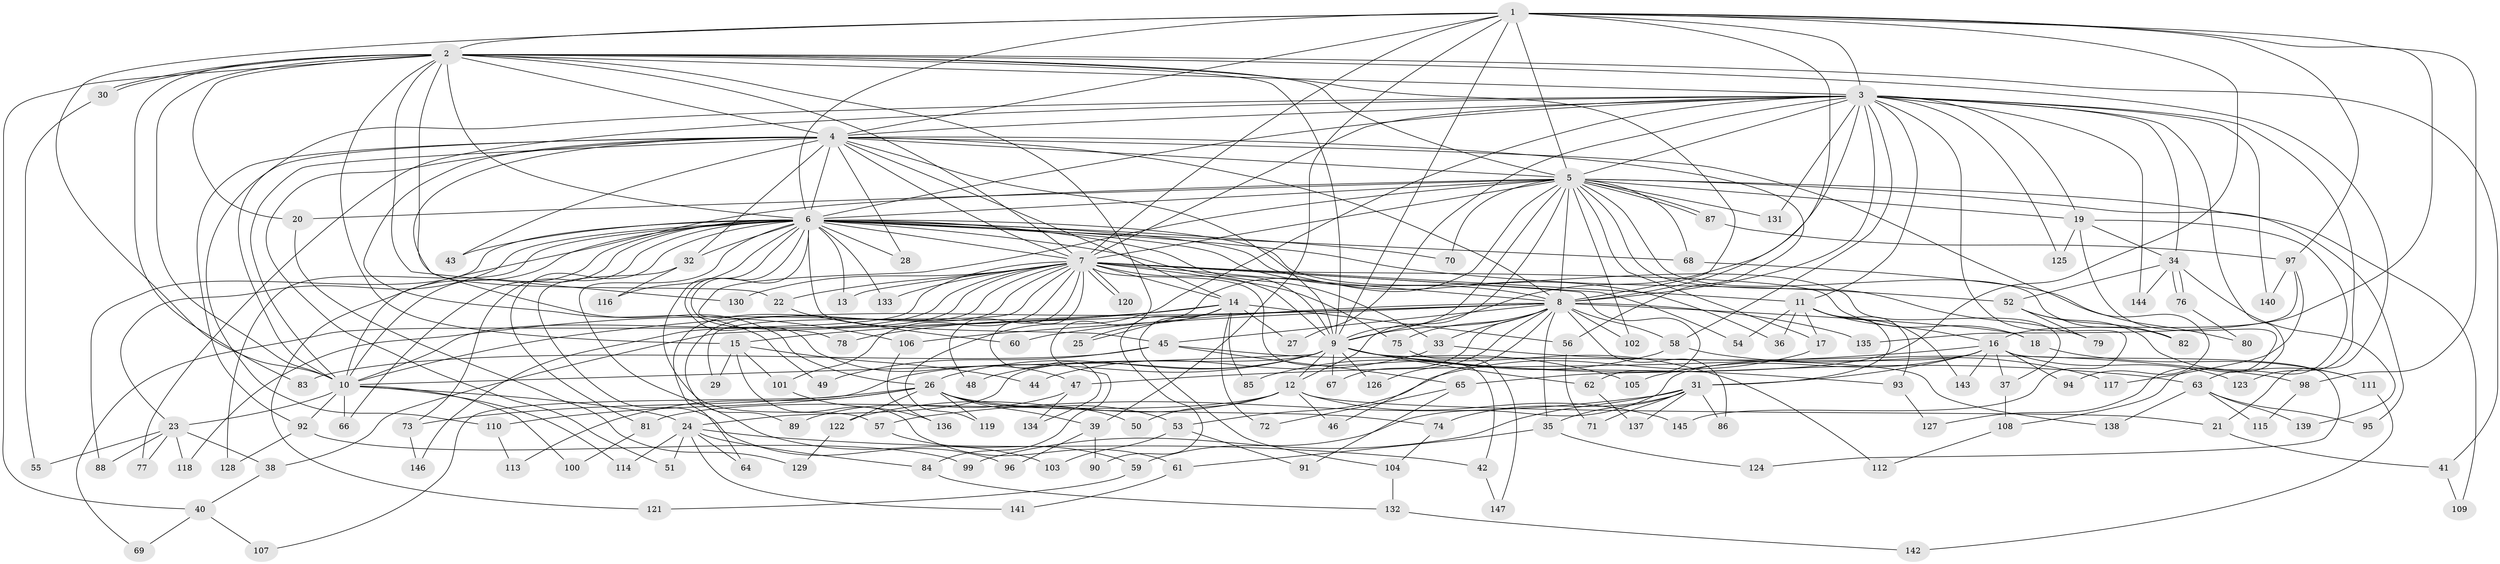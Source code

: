 // Generated by graph-tools (version 1.1) at 2025/49/03/09/25 03:49:44]
// undirected, 147 vertices, 319 edges
graph export_dot {
graph [start="1"]
  node [color=gray90,style=filled];
  1;
  2;
  3;
  4;
  5;
  6;
  7;
  8;
  9;
  10;
  11;
  12;
  13;
  14;
  15;
  16;
  17;
  18;
  19;
  20;
  21;
  22;
  23;
  24;
  25;
  26;
  27;
  28;
  29;
  30;
  31;
  32;
  33;
  34;
  35;
  36;
  37;
  38;
  39;
  40;
  41;
  42;
  43;
  44;
  45;
  46;
  47;
  48;
  49;
  50;
  51;
  52;
  53;
  54;
  55;
  56;
  57;
  58;
  59;
  60;
  61;
  62;
  63;
  64;
  65;
  66;
  67;
  68;
  69;
  70;
  71;
  72;
  73;
  74;
  75;
  76;
  77;
  78;
  79;
  80;
  81;
  82;
  83;
  84;
  85;
  86;
  87;
  88;
  89;
  90;
  91;
  92;
  93;
  94;
  95;
  96;
  97;
  98;
  99;
  100;
  101;
  102;
  103;
  104;
  105;
  106;
  107;
  108;
  109;
  110;
  111;
  112;
  113;
  114;
  115;
  116;
  117;
  118;
  119;
  120;
  121;
  122;
  123;
  124;
  125;
  126;
  127;
  128;
  129;
  130;
  131;
  132;
  133;
  134;
  135;
  136;
  137;
  138;
  139;
  140;
  141;
  142;
  143;
  144;
  145;
  146;
  147;
  1 -- 2;
  1 -- 3;
  1 -- 4;
  1 -- 5;
  1 -- 6;
  1 -- 7;
  1 -- 8;
  1 -- 9;
  1 -- 10;
  1 -- 16;
  1 -- 39;
  1 -- 65;
  1 -- 97;
  1 -- 98;
  2 -- 3;
  2 -- 4;
  2 -- 5;
  2 -- 6;
  2 -- 7;
  2 -- 8;
  2 -- 9;
  2 -- 10;
  2 -- 15;
  2 -- 20;
  2 -- 21;
  2 -- 22;
  2 -- 30;
  2 -- 30;
  2 -- 40;
  2 -- 41;
  2 -- 83;
  2 -- 84;
  2 -- 130;
  3 -- 4;
  3 -- 5;
  3 -- 6;
  3 -- 7;
  3 -- 8;
  3 -- 9;
  3 -- 10;
  3 -- 11;
  3 -- 19;
  3 -- 27;
  3 -- 34;
  3 -- 58;
  3 -- 77;
  3 -- 108;
  3 -- 119;
  3 -- 123;
  3 -- 125;
  3 -- 131;
  3 -- 140;
  3 -- 144;
  3 -- 145;
  4 -- 5;
  4 -- 6;
  4 -- 7;
  4 -- 8;
  4 -- 9;
  4 -- 10;
  4 -- 14;
  4 -- 26;
  4 -- 28;
  4 -- 32;
  4 -- 43;
  4 -- 49;
  4 -- 51;
  4 -- 56;
  4 -- 92;
  4 -- 94;
  4 -- 110;
  5 -- 6;
  5 -- 7;
  5 -- 8;
  5 -- 9;
  5 -- 10;
  5 -- 12;
  5 -- 17;
  5 -- 19;
  5 -- 20;
  5 -- 25;
  5 -- 68;
  5 -- 70;
  5 -- 79;
  5 -- 82;
  5 -- 87;
  5 -- 87;
  5 -- 95;
  5 -- 102;
  5 -- 106;
  5 -- 109;
  5 -- 131;
  6 -- 7;
  6 -- 8;
  6 -- 9;
  6 -- 10;
  6 -- 13;
  6 -- 23;
  6 -- 28;
  6 -- 32;
  6 -- 33;
  6 -- 36;
  6 -- 37;
  6 -- 43;
  6 -- 45;
  6 -- 47;
  6 -- 52;
  6 -- 57;
  6 -- 66;
  6 -- 68;
  6 -- 70;
  6 -- 73;
  6 -- 78;
  6 -- 81;
  6 -- 88;
  6 -- 103;
  6 -- 116;
  6 -- 121;
  6 -- 128;
  6 -- 133;
  7 -- 8;
  7 -- 9;
  7 -- 10;
  7 -- 11;
  7 -- 13;
  7 -- 14;
  7 -- 18;
  7 -- 22;
  7 -- 29;
  7 -- 42;
  7 -- 48;
  7 -- 54;
  7 -- 62;
  7 -- 64;
  7 -- 69;
  7 -- 75;
  7 -- 89;
  7 -- 101;
  7 -- 120;
  7 -- 120;
  7 -- 130;
  7 -- 133;
  7 -- 134;
  7 -- 146;
  8 -- 9;
  8 -- 10;
  8 -- 18;
  8 -- 33;
  8 -- 35;
  8 -- 38;
  8 -- 45;
  8 -- 46;
  8 -- 58;
  8 -- 60;
  8 -- 67;
  8 -- 75;
  8 -- 86;
  8 -- 102;
  8 -- 106;
  8 -- 126;
  8 -- 135;
  9 -- 10;
  9 -- 12;
  9 -- 24;
  9 -- 26;
  9 -- 48;
  9 -- 62;
  9 -- 63;
  9 -- 67;
  9 -- 93;
  9 -- 107;
  9 -- 112;
  9 -- 126;
  9 -- 138;
  10 -- 23;
  10 -- 24;
  10 -- 66;
  10 -- 92;
  10 -- 100;
  10 -- 114;
  11 -- 16;
  11 -- 17;
  11 -- 31;
  11 -- 36;
  11 -- 54;
  11 -- 93;
  11 -- 143;
  12 -- 21;
  12 -- 46;
  12 -- 50;
  12 -- 81;
  12 -- 122;
  12 -- 145;
  14 -- 15;
  14 -- 25;
  14 -- 27;
  14 -- 56;
  14 -- 72;
  14 -- 78;
  14 -- 85;
  14 -- 90;
  14 -- 104;
  14 -- 118;
  15 -- 29;
  15 -- 44;
  15 -- 61;
  15 -- 101;
  16 -- 31;
  16 -- 37;
  16 -- 47;
  16 -- 59;
  16 -- 94;
  16 -- 105;
  16 -- 123;
  16 -- 124;
  16 -- 143;
  17 -- 53;
  18 -- 111;
  19 -- 34;
  19 -- 63;
  19 -- 125;
  19 -- 127;
  20 -- 129;
  21 -- 41;
  22 -- 60;
  23 -- 38;
  23 -- 55;
  23 -- 77;
  23 -- 88;
  23 -- 118;
  24 -- 42;
  24 -- 51;
  24 -- 64;
  24 -- 84;
  24 -- 114;
  24 -- 141;
  26 -- 39;
  26 -- 50;
  26 -- 53;
  26 -- 73;
  26 -- 74;
  26 -- 110;
  26 -- 113;
  26 -- 119;
  26 -- 122;
  30 -- 55;
  31 -- 35;
  31 -- 57;
  31 -- 71;
  31 -- 74;
  31 -- 86;
  31 -- 99;
  31 -- 137;
  32 -- 96;
  32 -- 116;
  33 -- 44;
  33 -- 98;
  34 -- 52;
  34 -- 76;
  34 -- 76;
  34 -- 139;
  34 -- 144;
  35 -- 61;
  35 -- 124;
  37 -- 108;
  38 -- 40;
  39 -- 90;
  39 -- 96;
  40 -- 69;
  40 -- 107;
  41 -- 109;
  42 -- 147;
  45 -- 49;
  45 -- 65;
  45 -- 83;
  45 -- 105;
  47 -- 89;
  47 -- 134;
  52 -- 79;
  52 -- 82;
  52 -- 111;
  53 -- 91;
  53 -- 103;
  56 -- 71;
  57 -- 59;
  58 -- 85;
  58 -- 117;
  59 -- 121;
  61 -- 141;
  62 -- 137;
  63 -- 95;
  63 -- 115;
  63 -- 138;
  63 -- 139;
  65 -- 72;
  65 -- 91;
  68 -- 80;
  73 -- 146;
  74 -- 104;
  75 -- 147;
  76 -- 80;
  81 -- 100;
  84 -- 132;
  87 -- 97;
  92 -- 99;
  92 -- 128;
  93 -- 127;
  97 -- 117;
  97 -- 135;
  97 -- 140;
  98 -- 115;
  101 -- 136;
  104 -- 132;
  106 -- 136;
  108 -- 112;
  110 -- 113;
  111 -- 142;
  122 -- 129;
  132 -- 142;
}
